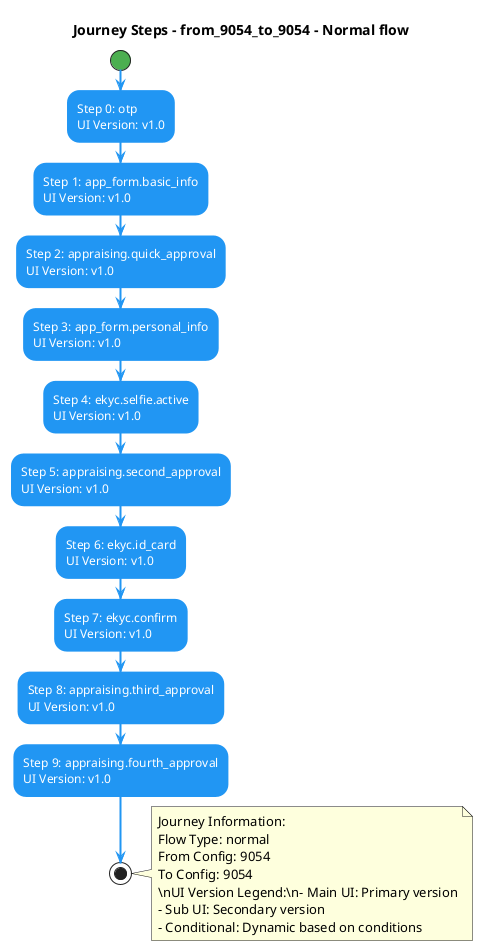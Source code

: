 @startuml
!$THEME = "materia"

!if %not(%variable_exists("$BGCOLOR"))
!$BGCOLOR = "transparent"
!endif

skinparam backgroundColor $BGCOLOR
skinparam useBetaStyle false

!$BLUE = "#2196F3"
!$GREEN = "#4CAF50"
!$ORANGE = "#fd7e14"
!$RED = "#e51c23"
!$PRIMARY = "#2196F3"
!$SUCCESS = "#4CAF50"
!$WARNING = "#ff9800"
!$DANGER = "#e51c23"
!$WHITE = "#FFF"
!$DARK = "#222"

skinparam activity {
  BackgroundColor $PRIMARY
  BorderColor $BLUE
  FontColor $WHITE
  StartColor $SUCCESS
  EndColor $DANGER
  DiamondBackgroundColor $WARNING
  DiamondBorderColor $ORANGE
  DiamondFontColor $DARK
}

skinparam arrow {
  Color $PRIMARY
  FontColor $DARK
  Thickness 2
}

title Journey Steps - from_9054_to_9054 - Normal flow

start
:Step 0: otp\nUI Version: v1.0;

:Step 1: app_form.basic_info\nUI Version: v1.0;

:Step 2: appraising.quick_approval\nUI Version: v1.0;

:Step 3: app_form.personal_info\nUI Version: v1.0;

:Step 4: ekyc.selfie.active\nUI Version: v1.0;

:Step 5: appraising.second_approval\nUI Version: v1.0;

:Step 6: ekyc.id_card\nUI Version: v1.0;

:Step 7: ekyc.confirm\nUI Version: v1.0;

:Step 8: appraising.third_approval\nUI Version: v1.0;

:Step 9: appraising.fourth_approval\nUI Version: v1.0;

stop

note right
Journey Information:
Flow Type: normal
From Config: 9054
To Config: 9054
\nUI Version Legend:\n- Main UI: Primary version
- Sub UI: Secondary version
- Conditional: Dynamic based on conditions
end note

@enduml
